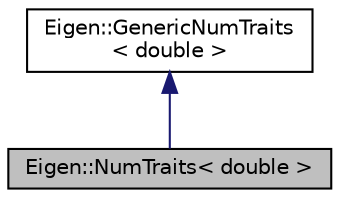 digraph "Eigen::NumTraits&lt; double &gt;"
{
  edge [fontname="Helvetica",fontsize="10",labelfontname="Helvetica",labelfontsize="10"];
  node [fontname="Helvetica",fontsize="10",shape=record];
  Node1 [label="Eigen::NumTraits\< double \>",height=0.2,width=0.4,color="black", fillcolor="grey75", style="filled" fontcolor="black"];
  Node2 -> Node1 [dir="back",color="midnightblue",fontsize="10",style="solid",fontname="Helvetica"];
  Node2 [label="Eigen::GenericNumTraits\l\< double \>",height=0.2,width=0.4,color="black", fillcolor="white", style="filled",URL="$structEigen_1_1GenericNumTraits.html"];
}
